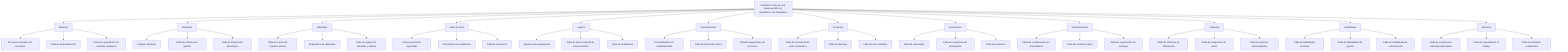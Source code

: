 graph TD
    A[Problema: Falta de una buena gestión de inventario y de empleados] --> B[Métodos]
    A --> C[Máquinas]
    A --> D[Materiales]
    A --> E[Mano de obra]
    A --> F[Lugares]
    A --> G[Procedimientos]
    A --> H[Personas]
    A --> I[Actuaciones]
    A --> J[Suministradores]
    A --> K[Sistemas]
    A --> L[Habilidades]
    A --> M[Entornos]

    B --> B1[Procesos manuales de inventario]
    B --> B2[Falta de automatización]
    B --> B3[Falta de capacitación en métodos modernos]

    C --> C1[Equipos obsoletos]
    C --> C2[Falta de software de gestión]
    C --> C3[Falta de integración tecnológica]

    D --> D1[Falta de control de materias primas]
    D --> D2[Desperdicio de materiales]
    D --> D3[Falta de registro de entradas y salidas]

    E --> E1[Falta de personal capacitado]
    E --> E2[Alta rotación de empleados]
    E --> E3[Falta de motivación]

    F --> F1[Espacios desorganizados]
    F --> F2[Falta de áreas específicas para inventario]
    F --> F3[Falta de señalización]

    G --> G1[Procedimientos no estandarizados]
    G --> G2[Falta de protocolos claros]
    G --> G3[Falta de seguimiento de procesos]

    H --> H1[Falta de comunicación entre empleados]
    H --> H2[Falta de liderazgo]
    H --> H3[Falta de roles definidos]

    I --> I1[Falta de supervisión]
    I --> I2[Falta de evaluación de desempeño]
    I --> I3[Falta de incentivos]

    J --> J1[Falta de coordinación con proveedores]
    J --> J2[Falta de contratos claros]
    J --> J3[Falta de seguimiento de entregas]

    K --> K1[Falta de sistemas de información]
    K --> K2[Falta de integración de datos]
    K --> K3[Falta de reportes automatizados]

    L --> L1[Falta de habilidades técnicas]
    L --> L2[Falta de habilidades de gestión]
    L --> L3[Falta de habilidades de comunicación]

    M --> M1[Falta de condiciones laborales adecuadas]
    M --> M2[Falta de seguridad en el trabajo]
    M --> M3[Falta de ambiente colaborativo]